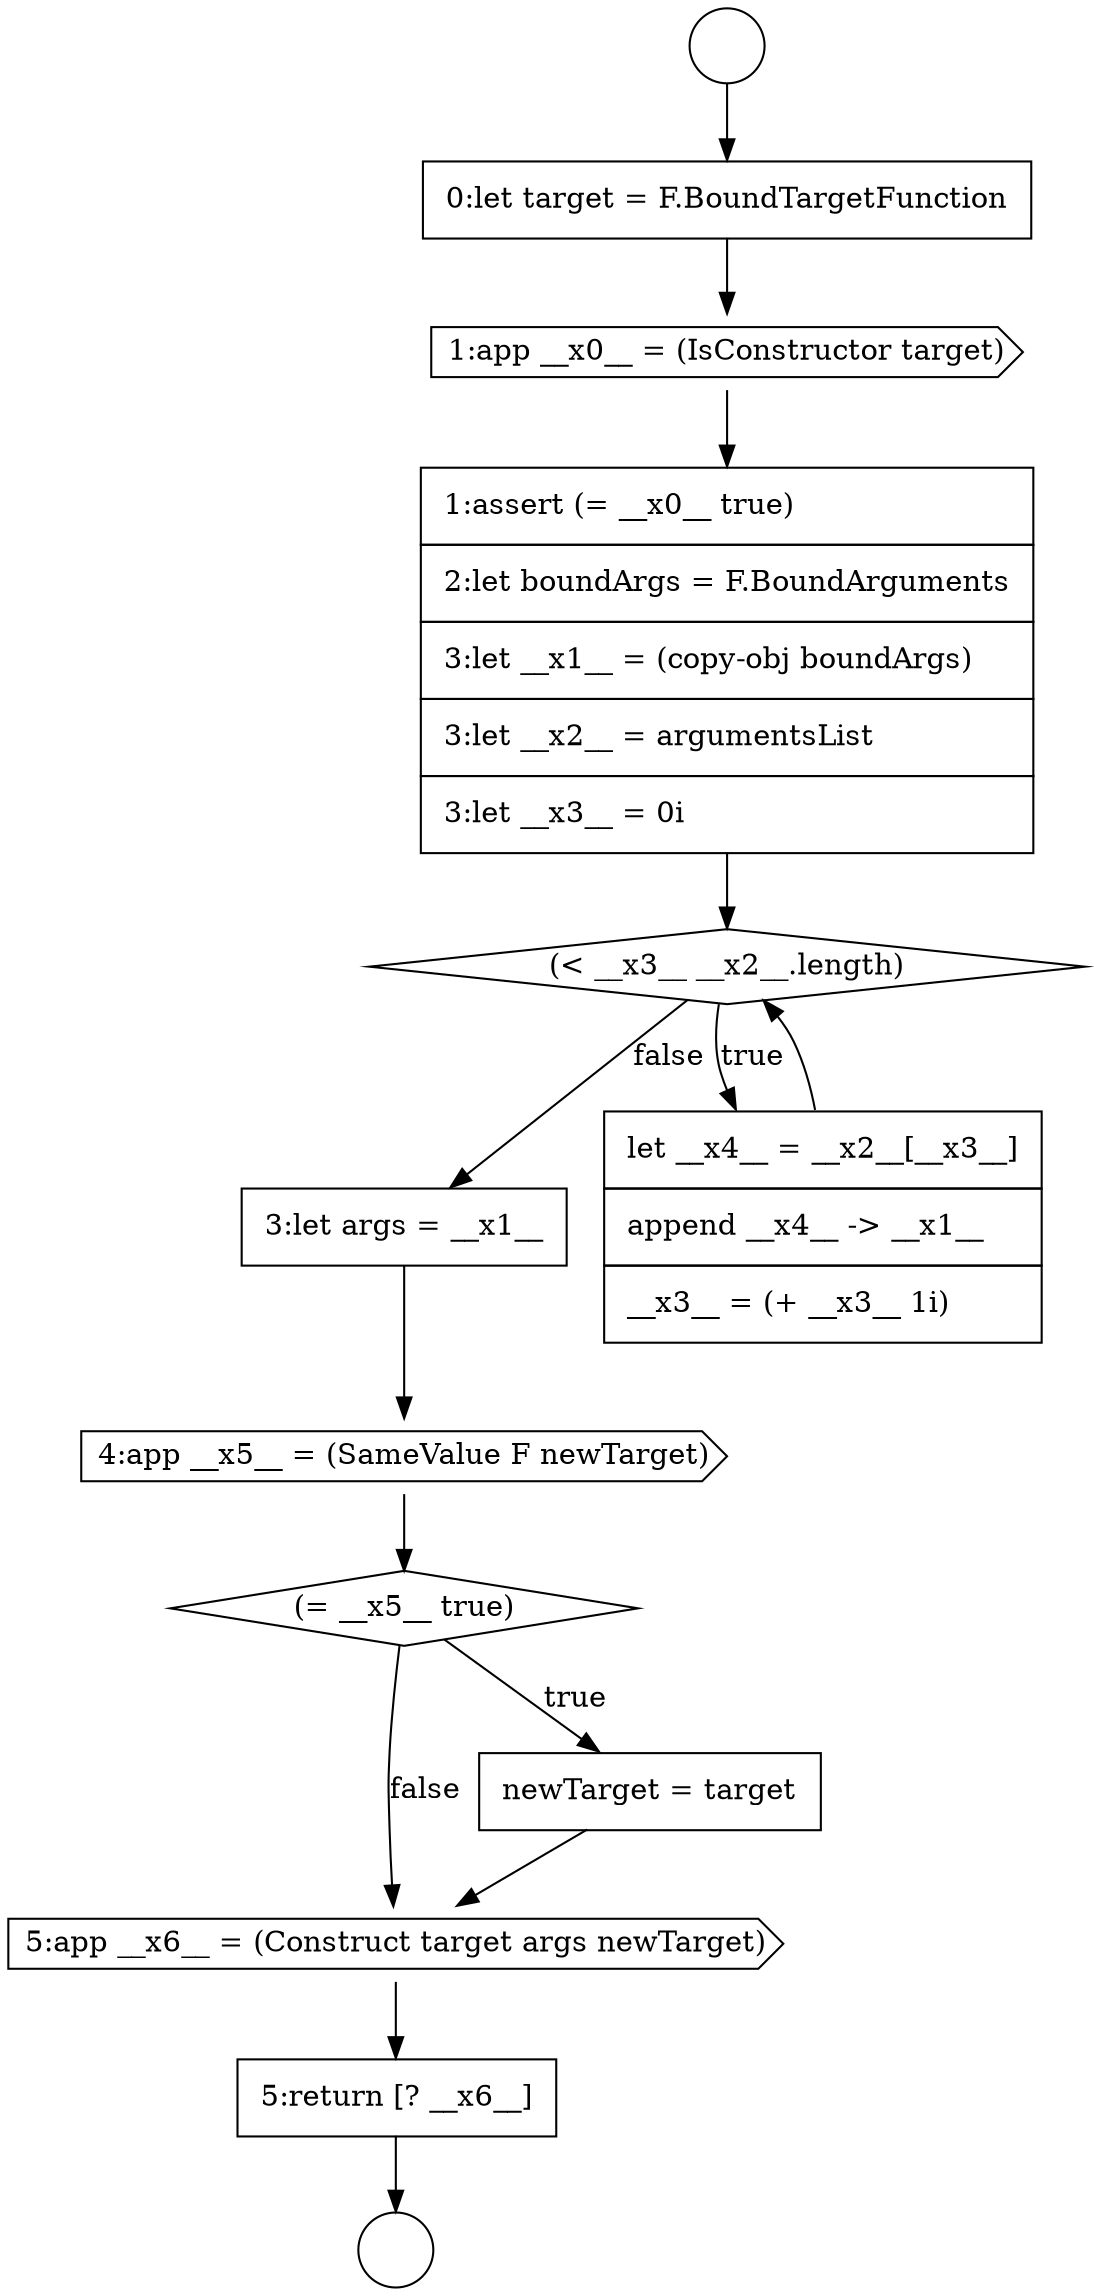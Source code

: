 digraph {
  node2559 [shape=cds, label=<<font color="black">5:app __x6__ = (Construct target args newTarget)</font>> color="black" fillcolor="white" style=filled]
  node2548 [shape=circle label=" " color="black" fillcolor="white" style=filled]
  node2552 [shape=none, margin=0, label=<<font color="black">
    <table border="0" cellborder="1" cellspacing="0" cellpadding="10">
      <tr><td align="left">1:assert (= __x0__ true)</td></tr>
      <tr><td align="left">2:let boundArgs = F.BoundArguments</td></tr>
      <tr><td align="left">3:let __x1__ = (copy-obj boundArgs)</td></tr>
      <tr><td align="left">3:let __x2__ = argumentsList</td></tr>
      <tr><td align="left">3:let __x3__ = 0i</td></tr>
    </table>
  </font>> color="black" fillcolor="white" style=filled]
  node2555 [shape=none, margin=0, label=<<font color="black">
    <table border="0" cellborder="1" cellspacing="0" cellpadding="10">
      <tr><td align="left">3:let args = __x1__</td></tr>
    </table>
  </font>> color="black" fillcolor="white" style=filled]
  node2560 [shape=none, margin=0, label=<<font color="black">
    <table border="0" cellborder="1" cellspacing="0" cellpadding="10">
      <tr><td align="left">5:return [? __x6__]</td></tr>
    </table>
  </font>> color="black" fillcolor="white" style=filled]
  node2551 [shape=cds, label=<<font color="black">1:app __x0__ = (IsConstructor target)</font>> color="black" fillcolor="white" style=filled]
  node2556 [shape=cds, label=<<font color="black">4:app __x5__ = (SameValue F newTarget)</font>> color="black" fillcolor="white" style=filled]
  node2557 [shape=diamond, label=<<font color="black">(= __x5__ true)</font>> color="black" fillcolor="white" style=filled]
  node2553 [shape=diamond, label=<<font color="black">(&lt; __x3__ __x2__.length)</font>> color="black" fillcolor="white" style=filled]
  node2550 [shape=none, margin=0, label=<<font color="black">
    <table border="0" cellborder="1" cellspacing="0" cellpadding="10">
      <tr><td align="left">0:let target = F.BoundTargetFunction</td></tr>
    </table>
  </font>> color="black" fillcolor="white" style=filled]
  node2558 [shape=none, margin=0, label=<<font color="black">
    <table border="0" cellborder="1" cellspacing="0" cellpadding="10">
      <tr><td align="left">newTarget = target</td></tr>
    </table>
  </font>> color="black" fillcolor="white" style=filled]
  node2554 [shape=none, margin=0, label=<<font color="black">
    <table border="0" cellborder="1" cellspacing="0" cellpadding="10">
      <tr><td align="left">let __x4__ = __x2__[__x3__]</td></tr>
      <tr><td align="left">append __x4__ -&gt; __x1__</td></tr>
      <tr><td align="left">__x3__ = (+ __x3__ 1i)</td></tr>
    </table>
  </font>> color="black" fillcolor="white" style=filled]
  node2549 [shape=circle label=" " color="black" fillcolor="white" style=filled]
  node2554 -> node2553 [ color="black"]
  node2550 -> node2551 [ color="black"]
  node2559 -> node2560 [ color="black"]
  node2558 -> node2559 [ color="black"]
  node2548 -> node2550 [ color="black"]
  node2552 -> node2553 [ color="black"]
  node2551 -> node2552 [ color="black"]
  node2557 -> node2558 [label=<<font color="black">true</font>> color="black"]
  node2557 -> node2559 [label=<<font color="black">false</font>> color="black"]
  node2553 -> node2554 [label=<<font color="black">true</font>> color="black"]
  node2553 -> node2555 [label=<<font color="black">false</font>> color="black"]
  node2556 -> node2557 [ color="black"]
  node2560 -> node2549 [ color="black"]
  node2555 -> node2556 [ color="black"]
}
